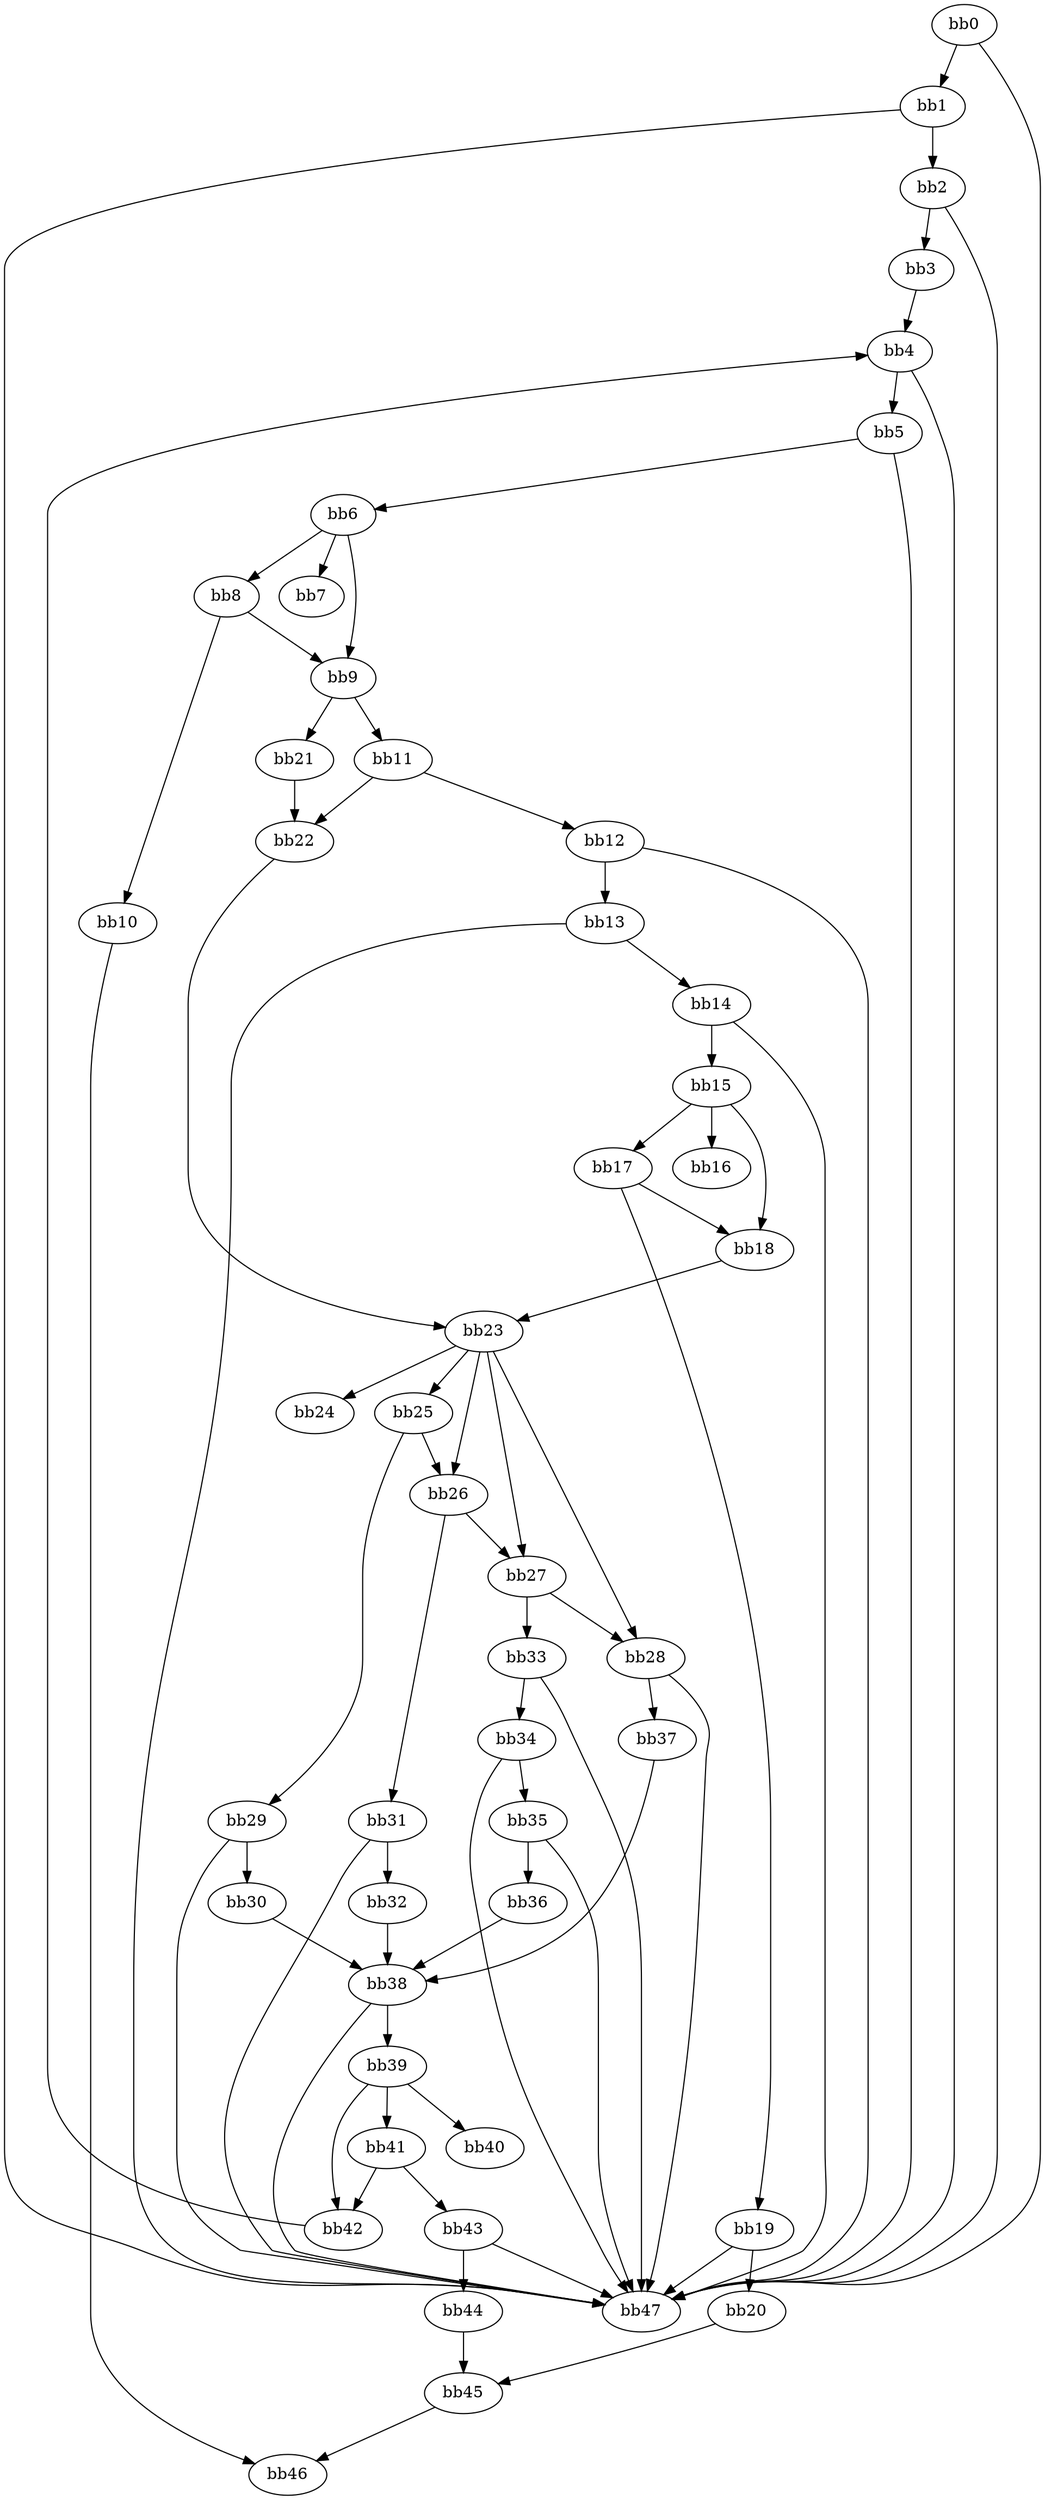 digraph {
    0 [ label = "bb0\l" ]
    1 [ label = "bb1\l" ]
    2 [ label = "bb2\l" ]
    3 [ label = "bb3\l" ]
    4 [ label = "bb4\l" ]
    5 [ label = "bb5\l" ]
    6 [ label = "bb6\l" ]
    7 [ label = "bb7\l" ]
    8 [ label = "bb8\l" ]
    9 [ label = "bb9\l" ]
    10 [ label = "bb10\l" ]
    11 [ label = "bb11\l" ]
    12 [ label = "bb12\l" ]
    13 [ label = "bb13\l" ]
    14 [ label = "bb14\l" ]
    15 [ label = "bb15\l" ]
    16 [ label = "bb16\l" ]
    17 [ label = "bb17\l" ]
    18 [ label = "bb18\l" ]
    19 [ label = "bb19\l" ]
    20 [ label = "bb20\l" ]
    21 [ label = "bb21\l" ]
    22 [ label = "bb22\l" ]
    23 [ label = "bb23\l" ]
    24 [ label = "bb24\l" ]
    25 [ label = "bb25\l" ]
    26 [ label = "bb26\l" ]
    27 [ label = "bb27\l" ]
    28 [ label = "bb28\l" ]
    29 [ label = "bb29\l" ]
    30 [ label = "bb30\l" ]
    31 [ label = "bb31\l" ]
    32 [ label = "bb32\l" ]
    33 [ label = "bb33\l" ]
    34 [ label = "bb34\l" ]
    35 [ label = "bb35\l" ]
    36 [ label = "bb36\l" ]
    37 [ label = "bb37\l" ]
    38 [ label = "bb38\l" ]
    39 [ label = "bb39\l" ]
    40 [ label = "bb40\l" ]
    41 [ label = "bb41\l" ]
    42 [ label = "bb42\l" ]
    43 [ label = "bb43\l" ]
    44 [ label = "bb44\l" ]
    45 [ label = "bb45\l" ]
    46 [ label = "bb46\l" ]
    47 [ label = "bb47\l" ]
    0 -> 1 [ ]
    0 -> 47 [ ]
    1 -> 2 [ ]
    1 -> 47 [ ]
    2 -> 3 [ ]
    2 -> 47 [ ]
    3 -> 4 [ ]
    4 -> 5 [ ]
    4 -> 47 [ ]
    5 -> 6 [ ]
    5 -> 47 [ ]
    6 -> 7 [ ]
    6 -> 8 [ ]
    6 -> 9 [ ]
    8 -> 9 [ ]
    8 -> 10 [ ]
    9 -> 11 [ ]
    9 -> 21 [ ]
    10 -> 46 [ ]
    11 -> 12 [ ]
    11 -> 22 [ ]
    12 -> 13 [ ]
    12 -> 47 [ ]
    13 -> 14 [ ]
    13 -> 47 [ ]
    14 -> 15 [ ]
    14 -> 47 [ ]
    15 -> 16 [ ]
    15 -> 17 [ ]
    15 -> 18 [ ]
    17 -> 18 [ ]
    17 -> 19 [ ]
    18 -> 23 [ ]
    19 -> 20 [ ]
    19 -> 47 [ ]
    20 -> 45 [ ]
    21 -> 22 [ ]
    22 -> 23 [ ]
    23 -> 24 [ ]
    23 -> 25 [ ]
    23 -> 26 [ ]
    23 -> 27 [ ]
    23 -> 28 [ ]
    25 -> 26 [ ]
    25 -> 29 [ ]
    26 -> 27 [ ]
    26 -> 31 [ ]
    27 -> 28 [ ]
    27 -> 33 [ ]
    28 -> 37 [ ]
    28 -> 47 [ ]
    29 -> 30 [ ]
    29 -> 47 [ ]
    30 -> 38 [ ]
    31 -> 32 [ ]
    31 -> 47 [ ]
    32 -> 38 [ ]
    33 -> 34 [ ]
    33 -> 47 [ ]
    34 -> 35 [ ]
    34 -> 47 [ ]
    35 -> 36 [ ]
    35 -> 47 [ ]
    36 -> 38 [ ]
    37 -> 38 [ ]
    38 -> 39 [ ]
    38 -> 47 [ ]
    39 -> 40 [ ]
    39 -> 41 [ ]
    39 -> 42 [ ]
    41 -> 42 [ ]
    41 -> 43 [ ]
    42 -> 4 [ ]
    43 -> 44 [ ]
    43 -> 47 [ ]
    44 -> 45 [ ]
    45 -> 46 [ ]
}

